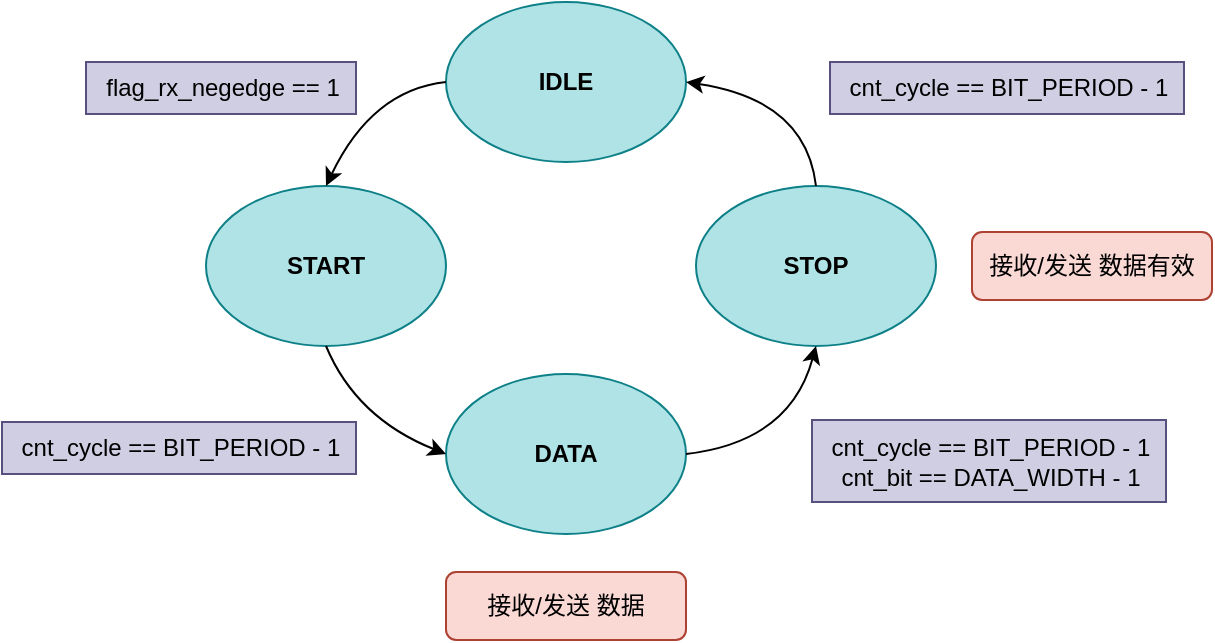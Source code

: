 <mxfile>
    <diagram id="-OHmOYoh_I5fq3w-HCtp" name="第 1 页">
        <mxGraphModel dx="835" dy="476" grid="0" gridSize="10" guides="1" tooltips="1" connect="1" arrows="1" fold="1" page="1" pageScale="1" pageWidth="827" pageHeight="1169" background="#ffffff" math="0" shadow="0">
            <root>
                <mxCell id="0"/>
                <mxCell id="1" parent="0"/>
                <mxCell id="2" value="&lt;font color=&quot;#000000&quot;&gt;&lt;b&gt;IDLE&lt;/b&gt;&lt;/font&gt;" style="ellipse;whiteSpace=wrap;html=1;fillColor=#b0e3e6;strokeColor=#0e8088;" vertex="1" parent="1">
                    <mxGeometry x="362" y="152" width="120" height="80" as="geometry"/>
                </mxCell>
                <mxCell id="3" value="&lt;font color=&quot;#000000&quot;&gt;&lt;b&gt;START&lt;/b&gt;&lt;/font&gt;" style="ellipse;whiteSpace=wrap;html=1;fillColor=#b0e3e6;strokeColor=#0e8088;" vertex="1" parent="1">
                    <mxGeometry x="242" y="244" width="120" height="80" as="geometry"/>
                </mxCell>
                <mxCell id="4" value="&lt;font color=&quot;#000000&quot;&gt;&lt;b&gt;DATA&lt;/b&gt;&lt;/font&gt;" style="ellipse;whiteSpace=wrap;html=1;fillColor=#b0e3e6;strokeColor=#0e8088;" vertex="1" parent="1">
                    <mxGeometry x="362" y="338" width="120" height="80" as="geometry"/>
                </mxCell>
                <mxCell id="5" value="&lt;font color=&quot;#000000&quot;&gt;&lt;b&gt;STOP&lt;/b&gt;&lt;/font&gt;" style="ellipse;whiteSpace=wrap;html=1;fillColor=#b0e3e6;strokeColor=#0e8088;" vertex="1" parent="1">
                    <mxGeometry x="487" y="244" width="120" height="80" as="geometry"/>
                </mxCell>
                <mxCell id="6" value="" style="curved=1;endArrow=classic;html=1;strokeColor=#000000;exitX=0;exitY=0.5;exitDx=0;exitDy=0;entryX=0.5;entryY=0;entryDx=0;entryDy=0;" edge="1" parent="1" source="2" target="3">
                    <mxGeometry width="50" height="50" relative="1" as="geometry">
                        <mxPoint x="226" y="205" as="sourcePoint"/>
                        <mxPoint x="276" y="155" as="targetPoint"/>
                        <Array as="points">
                            <mxPoint x="325" y="196"/>
                        </Array>
                    </mxGeometry>
                </mxCell>
                <mxCell id="7" value="" style="curved=1;endArrow=classic;html=1;strokeColor=#000000;exitX=0.5;exitY=1;exitDx=0;exitDy=0;entryX=0;entryY=0.5;entryDx=0;entryDy=0;" edge="1" parent="1" source="3" target="4">
                    <mxGeometry width="50" height="50" relative="1" as="geometry">
                        <mxPoint x="354.0" y="344" as="sourcePoint"/>
                        <mxPoint x="294" y="396" as="targetPoint"/>
                        <Array as="points">
                            <mxPoint x="317" y="360"/>
                        </Array>
                    </mxGeometry>
                </mxCell>
                <mxCell id="8" value="" style="curved=1;endArrow=classic;html=1;strokeColor=#000000;exitX=1;exitY=0.5;exitDx=0;exitDy=0;entryX=0.5;entryY=1;entryDx=0;entryDy=0;" edge="1" parent="1" source="4" target="5">
                    <mxGeometry width="50" height="50" relative="1" as="geometry">
                        <mxPoint x="532" y="349" as="sourcePoint"/>
                        <mxPoint x="592.0" y="403.0" as="targetPoint"/>
                        <Array as="points">
                            <mxPoint x="534" y="372"/>
                        </Array>
                    </mxGeometry>
                </mxCell>
                <mxCell id="9" value="" style="curved=1;endArrow=classic;html=1;strokeColor=#000000;exitX=0.5;exitY=0;exitDx=0;exitDy=0;entryX=1;entryY=0.5;entryDx=0;entryDy=0;" edge="1" parent="1" source="5" target="2">
                    <mxGeometry width="50" height="50" relative="1" as="geometry">
                        <mxPoint x="527" y="165" as="sourcePoint"/>
                        <mxPoint x="587.0" y="219.0" as="targetPoint"/>
                        <Array as="points">
                            <mxPoint x="542" y="201"/>
                        </Array>
                    </mxGeometry>
                </mxCell>
                <mxCell id="10" value="&lt;font color=&quot;#000000&quot;&gt;flag_rx_negedge == 1&lt;/font&gt;" style="text;html=1;align=center;verticalAlign=middle;resizable=0;points=[];autosize=1;strokeColor=#56517e;fillColor=#d0cee2;" vertex="1" parent="1">
                    <mxGeometry x="182" y="182" width="135" height="26" as="geometry"/>
                </mxCell>
                <mxCell id="11" value="&lt;font color=&quot;#000000&quot;&gt;cnt_cycle == BIT_PERIOD - 1&lt;/font&gt;" style="text;html=1;align=center;verticalAlign=middle;resizable=0;points=[];autosize=1;strokeColor=#56517e;fillColor=#d0cee2;" vertex="1" parent="1">
                    <mxGeometry x="140" y="362" width="177" height="26" as="geometry"/>
                </mxCell>
                <mxCell id="12" value="&lt;font color=&quot;#000000&quot;&gt;cnt_cycle == BIT_PERIOD - 1&lt;br&gt;cnt_bit == DATA_WIDTH - 1&lt;br&gt;&lt;/font&gt;" style="text;html=1;align=center;verticalAlign=middle;resizable=0;points=[];autosize=1;strokeColor=#56517e;fillColor=#d0cee2;" vertex="1" parent="1">
                    <mxGeometry x="545" y="361" width="177" height="41" as="geometry"/>
                </mxCell>
                <mxCell id="13" value="&lt;font color=&quot;#000000&quot;&gt;cnt_cycle == BIT_PERIOD - 1&lt;/font&gt;" style="text;html=1;align=center;verticalAlign=middle;resizable=0;points=[];autosize=1;strokeColor=#56517e;fillColor=#d0cee2;" vertex="1" parent="1">
                    <mxGeometry x="554" y="182" width="177" height="26" as="geometry"/>
                </mxCell>
                <mxCell id="14" value="&lt;font color=&quot;#000000&quot;&gt;接收/发送 数据&lt;/font&gt;" style="rounded=1;whiteSpace=wrap;html=1;fillColor=#fad9d5;strokeColor=#ae4132;" vertex="1" parent="1">
                    <mxGeometry x="362" y="437" width="120" height="34" as="geometry"/>
                </mxCell>
                <mxCell id="15" value="&lt;font color=&quot;#000000&quot;&gt;接收/发送 数据有效&lt;/font&gt;" style="rounded=1;whiteSpace=wrap;html=1;fillColor=#fad9d5;strokeColor=#ae4132;" vertex="1" parent="1">
                    <mxGeometry x="625" y="267" width="120" height="34" as="geometry"/>
                </mxCell>
            </root>
        </mxGraphModel>
    </diagram>
</mxfile>